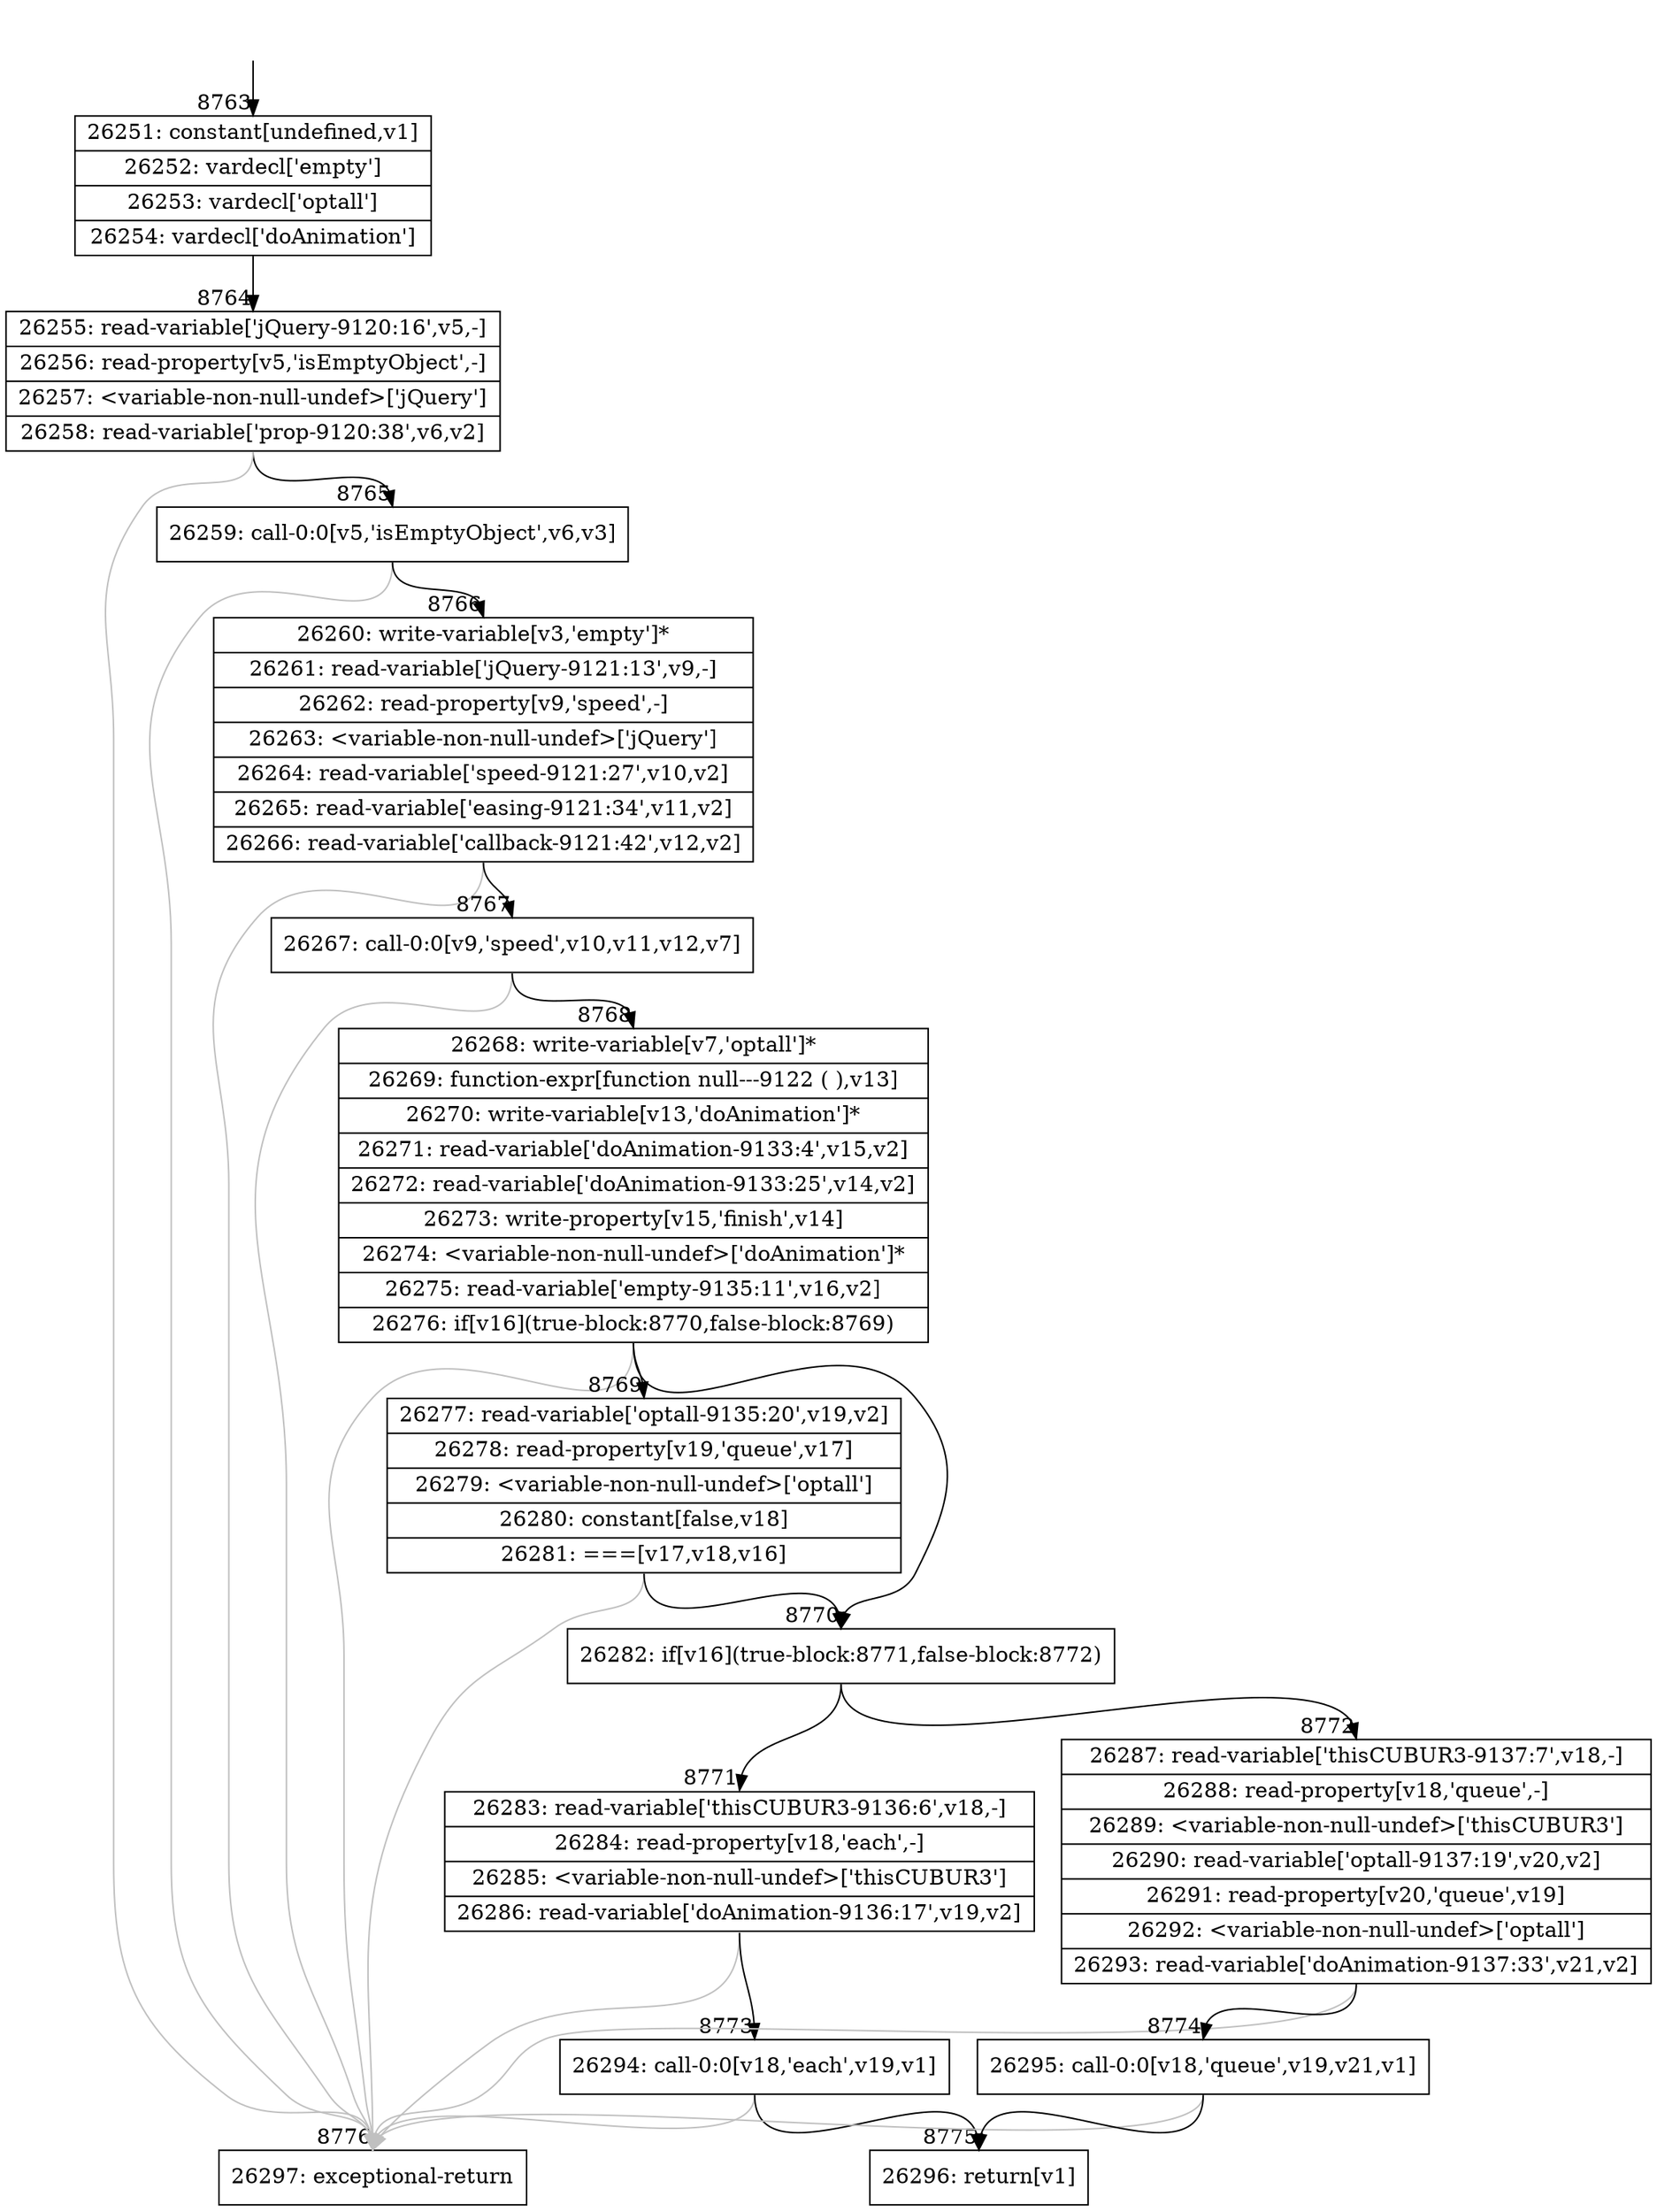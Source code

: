 digraph {
rankdir="TD"
BB_entry543[shape=none,label=""];
BB_entry543 -> BB8763 [tailport=s, headport=n, headlabel="    8763"]
BB8763 [shape=record label="{26251: constant[undefined,v1]|26252: vardecl['empty']|26253: vardecl['optall']|26254: vardecl['doAnimation']}" ] 
BB8763 -> BB8764 [tailport=s, headport=n, headlabel="      8764"]
BB8764 [shape=record label="{26255: read-variable['jQuery-9120:16',v5,-]|26256: read-property[v5,'isEmptyObject',-]|26257: \<variable-non-null-undef\>['jQuery']|26258: read-variable['prop-9120:38',v6,v2]}" ] 
BB8764 -> BB8765 [tailport=s, headport=n, headlabel="      8765"]
BB8764 -> BB8776 [tailport=s, headport=n, color=gray, headlabel="      8776"]
BB8765 [shape=record label="{26259: call-0:0[v5,'isEmptyObject',v6,v3]}" ] 
BB8765 -> BB8766 [tailport=s, headport=n, headlabel="      8766"]
BB8765 -> BB8776 [tailport=s, headport=n, color=gray]
BB8766 [shape=record label="{26260: write-variable[v3,'empty']*|26261: read-variable['jQuery-9121:13',v9,-]|26262: read-property[v9,'speed',-]|26263: \<variable-non-null-undef\>['jQuery']|26264: read-variable['speed-9121:27',v10,v2]|26265: read-variable['easing-9121:34',v11,v2]|26266: read-variable['callback-9121:42',v12,v2]}" ] 
BB8766 -> BB8767 [tailport=s, headport=n, headlabel="      8767"]
BB8766 -> BB8776 [tailport=s, headport=n, color=gray]
BB8767 [shape=record label="{26267: call-0:0[v9,'speed',v10,v11,v12,v7]}" ] 
BB8767 -> BB8768 [tailport=s, headport=n, headlabel="      8768"]
BB8767 -> BB8776 [tailport=s, headport=n, color=gray]
BB8768 [shape=record label="{26268: write-variable[v7,'optall']*|26269: function-expr[function null---9122 ( ),v13]|26270: write-variable[v13,'doAnimation']*|26271: read-variable['doAnimation-9133:4',v15,v2]|26272: read-variable['doAnimation-9133:25',v14,v2]|26273: write-property[v15,'finish',v14]|26274: \<variable-non-null-undef\>['doAnimation']*|26275: read-variable['empty-9135:11',v16,v2]|26276: if[v16](true-block:8770,false-block:8769)}" ] 
BB8768 -> BB8770 [tailport=s, headport=n, headlabel="      8770"]
BB8768 -> BB8769 [tailport=s, headport=n, headlabel="      8769"]
BB8768 -> BB8776 [tailport=s, headport=n, color=gray]
BB8769 [shape=record label="{26277: read-variable['optall-9135:20',v19,v2]|26278: read-property[v19,'queue',v17]|26279: \<variable-non-null-undef\>['optall']|26280: constant[false,v18]|26281: ===[v17,v18,v16]}" ] 
BB8769 -> BB8770 [tailport=s, headport=n]
BB8769 -> BB8776 [tailport=s, headport=n, color=gray]
BB8770 [shape=record label="{26282: if[v16](true-block:8771,false-block:8772)}" ] 
BB8770 -> BB8771 [tailport=s, headport=n, headlabel="      8771"]
BB8770 -> BB8772 [tailport=s, headport=n, headlabel="      8772"]
BB8771 [shape=record label="{26283: read-variable['thisCUBUR3-9136:6',v18,-]|26284: read-property[v18,'each',-]|26285: \<variable-non-null-undef\>['thisCUBUR3']|26286: read-variable['doAnimation-9136:17',v19,v2]}" ] 
BB8771 -> BB8773 [tailport=s, headport=n, headlabel="      8773"]
BB8771 -> BB8776 [tailport=s, headport=n, color=gray]
BB8772 [shape=record label="{26287: read-variable['thisCUBUR3-9137:7',v18,-]|26288: read-property[v18,'queue',-]|26289: \<variable-non-null-undef\>['thisCUBUR3']|26290: read-variable['optall-9137:19',v20,v2]|26291: read-property[v20,'queue',v19]|26292: \<variable-non-null-undef\>['optall']|26293: read-variable['doAnimation-9137:33',v21,v2]}" ] 
BB8772 -> BB8774 [tailport=s, headport=n, headlabel="      8774"]
BB8772 -> BB8776 [tailport=s, headport=n, color=gray]
BB8773 [shape=record label="{26294: call-0:0[v18,'each',v19,v1]}" ] 
BB8773 -> BB8775 [tailport=s, headport=n, headlabel="      8775"]
BB8773 -> BB8776 [tailport=s, headport=n, color=gray]
BB8774 [shape=record label="{26295: call-0:0[v18,'queue',v19,v21,v1]}" ] 
BB8774 -> BB8775 [tailport=s, headport=n]
BB8774 -> BB8776 [tailport=s, headport=n, color=gray]
BB8775 [shape=record label="{26296: return[v1]}" ] 
BB8776 [shape=record label="{26297: exceptional-return}" ] 
}
